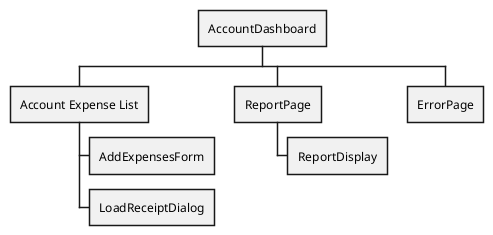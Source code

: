 @startwbs
'https://plantuml.com/wbs-diagram

* AccountDashboard
** Account Expense List
*** AddExpensesForm
*** LoadReceiptDialog
** ReportPage
*** ReportDisplay
** ErrorPage
@endwbs